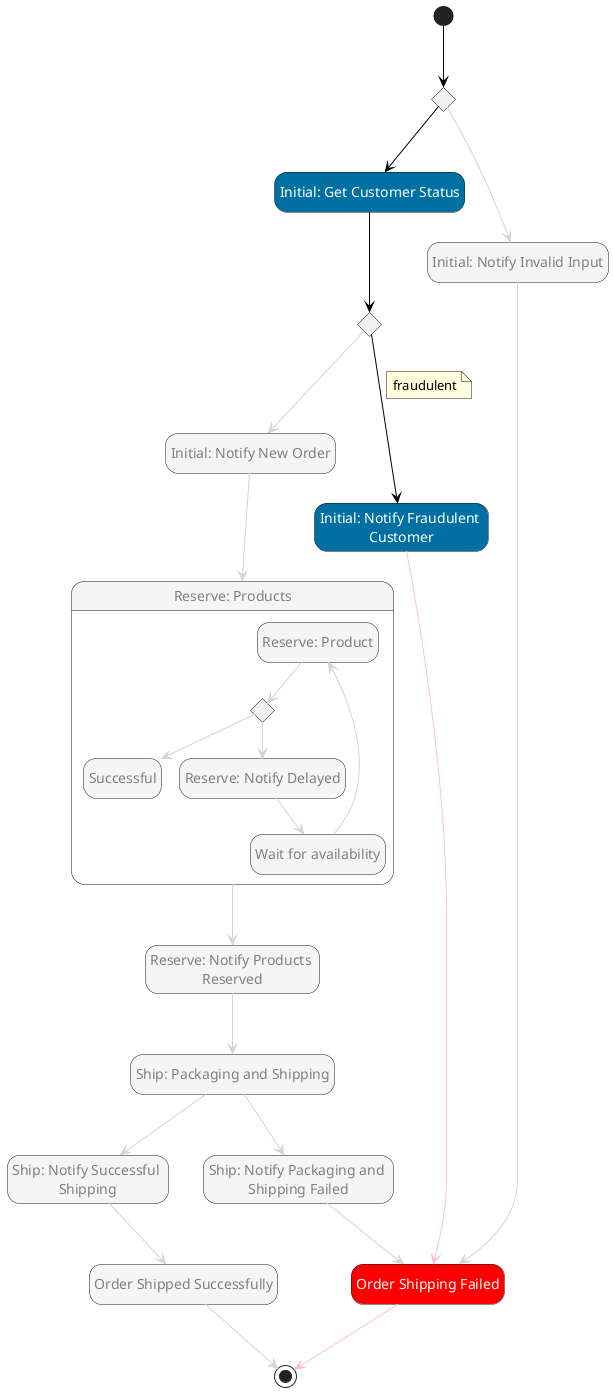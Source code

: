 @startuml
hide empty description
skinparam ArrowColor #black
skinparam state {

    BackgroundColor<<Choice>> #whitesmoke
    FontColor<<Choice>> automatic

    BackgroundColor<<aslFail>> #red
    FontColor<<aslFail>> automatic

    BackgroundColor<<aslMap>> #whitesmoke

    BackgroundColor<<aslSucceed>> #green
    FontColor<<aslSucceed>> automatic

    BackgroundColor<<aslTask>> #lightblue
    FontColor<<aslTask>> automatic

    BackgroundColor<<aslWait>> #whitesmoke
    FontColor<<aslWait>> automatic
    BackgroundColor<<Compensate>> #orange
    FontColor<<CustomStyle0>> automatic
    BackgroundColor<<CustomStyle0>> #gray
    FontColor<<CustomStyle1>> automatic
    BackgroundColor<<CustomStyle1>> #0070a3
    FontColor<<CustomStyle2>> automatic
    BackgroundColor<<CustomStyle2>> #gray
    FontColor<<CustomStyle3>> automatic
    BackgroundColor<<CustomStyle3>> #0070a3
    FontColor<<CustomStyle4>> automatic
    BackgroundColor<<CustomStyle4>> #red
    FontColor<<CustomStyle5>> gray
    BackgroundColor<<CustomStyle5>> #whitesmoke
}
state "Initial: Validate Input" as state1<<Choice>>
state "Initial: Get Customer Status" as state2<<CustomStyle1>>
state "Do Fraud Check" as state3<<Choice>>
state "Initial: Notify New Order" as state4<<CustomStyle5>>
state "Reserve: Products" as state5<<CustomStyle5>> {
state "Reserve: Product" as state14<<CustomStyle5>>
state "Choice" as state15<<Choice>>
state "Successful" as state16<<CustomStyle5>>
state "Reserve: Notify Delayed" as state17<<CustomStyle5>>
state "Wait for availability" as state18<<CustomStyle5>>
}
state "Reserve: Notify Products \nReserved" as state6<<CustomStyle5>>
state "Ship: Packaging and Shipping" as state7<<CustomStyle5>>
state "Ship: Notify Successful \nShipping" as state8<<CustomStyle5>>
state "Ship: Notify Packaging and \nShipping Failed" as state9<<CustomStyle5>>
state "Initial: Notify Fraudulent \nCustomer" as state10<<CustomStyle3>>
state "Order Shipping Failed" as state11<<CustomStyle4>>
state "Order Shipped Successfully" as state12<<CustomStyle5>>
state "Initial: Notify Invalid Input" as state13<<CustomStyle5>>
[*] --> state1
state1 -[#lightgray]-> state13
state1 --> state2
state2 --> state3
state3 --> state10
note on link
fraudulent
end note
state3 -[#lightgray]-> state4
state4 -[#lightgray]-> state5
state5 -[#lightgray]-> state6
state6 -[#lightgray]-> state7
state7 -[#lightgray]-> state8
state7 -[#lightgray]-> state9
state8 -[#lightgray]-> state12
state9 -[#lightgray]-> state11
state10 -[#pink]-> state11
state11 -[#pink]-> [*]
state12 -[#lightgray]-> [*]
state13 -[#lightgray]-> state11
state14 -[#lightgray]-> state15
state15 -[#lightgray]-> state17
state15 -[#lightgray]-> state16
state17 -[#lightgray]-> state18
state18 -[#lightgray]-> state14
@enduml
